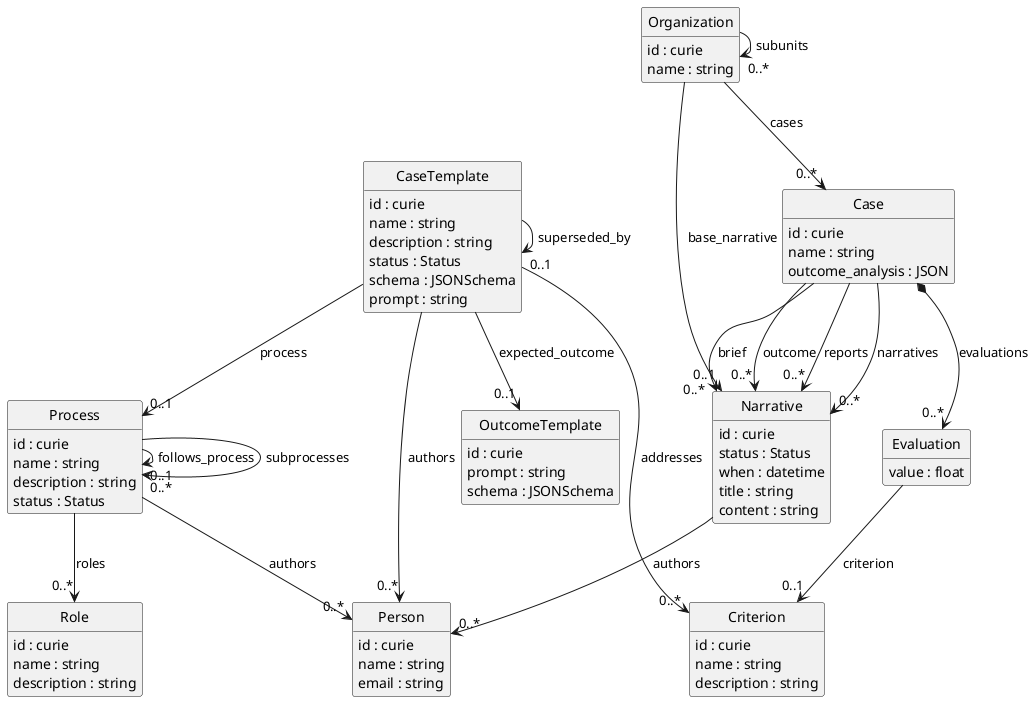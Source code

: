 @startuml
skinparam nodesep 10
hide circle
hide empty members
class "Process" [[{None}]] {
    {field} id : curie  
    {field} name : string  
    {field} description : string  
    {field} status : Status  
}
class "Role" [[{None}]] {
    {field} id : curie  
    {field} name : string  
    {field} description : string  
}
"Process" --> "0..*" "Role" : "roles"
class "Person" [[{None}]] {
    {field} id : curie  
    {field} name : string  
    {field} email : string  
}
class "CaseTemplate" [[{None}]] {
    {field} id : curie  
    {field} name : string  
    {field} description : string  
    {field} status : Status  
    {field} schema : JSONSchema  
    {field} prompt : string  
}
"Process" --> "0..1" "Process" : "follows_process"
"Process" --> "0..*" "Process" : "subprocesses"
"Process" --> "0..*" "Person" : "authors"
"CaseTemplate" --> "0..1" "Process" : "process"
class "Narrative" [[{None}]] {
    {field} id : curie  
    {field} status : Status  
    {field} when : datetime  
    {field} title : string  
    {field} content : string  
}
"CaseTemplate" --> "0..*" "Person" : "authors"
"Narrative" --> "0..*" "Person" : "authors"
class "OutcomeTemplate" [[{None}]] {
    {field} id : curie  
    {field} prompt : string  
    {field} schema : JSONSchema  
}
"CaseTemplate" --> "0..1" "OutcomeTemplate" : "expected_outcome"
class "Organization" [[{None}]] {
    {field} id : curie  
    {field} name : string  
}
class "Case" [[{None}]] {
    {field} id : curie  
    {field} name : string  
    {field} outcome_analysis : JSON  
}
"Organization" --> "0..*" "Case" : "cases"
"Organization" --> "0..*" "Organization" : "subunits"
"Organization" --> "0..1" "Narrative" : "base_narrative"
"Case" --> "0..*" "Narrative" : "brief"
"Case" --> "0..*" "Narrative" : "outcome"
"Case" --> "0..*" "Narrative" : "reports"
"Case" --> "0..*" "Narrative" : "narratives"
class "Evaluation" [[{None}]] {
    {field} value : float  
}
class "Criterion" [[{None}]] {
    {field} id : curie  
    {field} name : string  
    {field} description : string  
}
"Evaluation" --> "0..1" "Criterion" : "criterion"
"Case" *--> "0..*" "Evaluation" : "evaluations"
"CaseTemplate" --> "0..*" "Criterion" : "addresses"
"CaseTemplate" --> "0..1" "CaseTemplate" : "superseded_by"
@enduml
